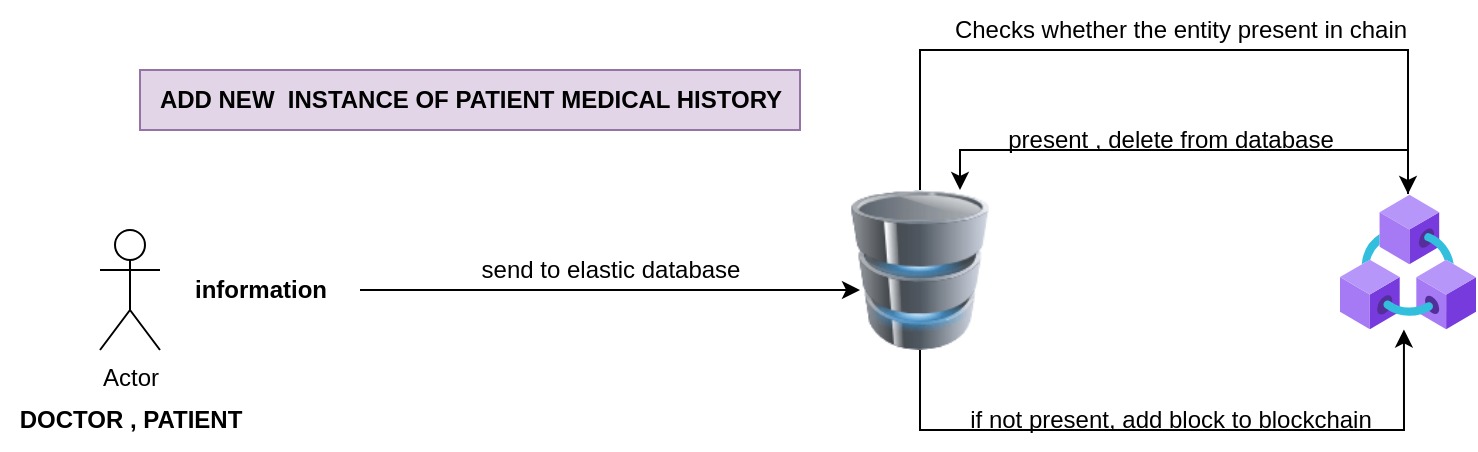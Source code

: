 <mxfile version="20.7.4" type="device"><diagram id="gq_Q-1rEXeFki1lUs2z3" name="Page-1"><mxGraphModel dx="1049" dy="559" grid="1" gridSize="10" guides="1" tooltips="1" connect="1" arrows="1" fold="1" page="1" pageScale="1" pageWidth="850" pageHeight="1100" math="0" shadow="0"><root><mxCell id="0"/><mxCell id="1" parent="0"/><mxCell id="YkFCmz9zZe_1OMS8-NwQ-3" value="" style="edgeStyle=orthogonalEdgeStyle;rounded=0;orthogonalLoop=1;jettySize=auto;html=1;" parent="1" source="YkFCmz9zZe_1OMS8-NwQ-1" edge="1"><mxGeometry relative="1" as="geometry"><mxPoint x="460" y="220" as="targetPoint"/></mxGeometry></mxCell><mxCell id="YkFCmz9zZe_1OMS8-NwQ-1" value="&lt;b&gt;information&lt;/b&gt;" style="text;html=1;align=center;verticalAlign=middle;resizable=0;points=[];autosize=1;strokeColor=none;fillColor=none;" parent="1" vertex="1"><mxGeometry x="110" y="205" width="100" height="30" as="geometry"/></mxCell><mxCell id="YkFCmz9zZe_1OMS8-NwQ-4" value="Actor" style="shape=umlActor;verticalLabelPosition=bottom;verticalAlign=top;html=1;outlineConnect=0;" parent="1" vertex="1"><mxGeometry x="80" y="190" width="30" height="60" as="geometry"/></mxCell><mxCell id="YkFCmz9zZe_1OMS8-NwQ-8" style="edgeStyle=orthogonalEdgeStyle;rounded=0;orthogonalLoop=1;jettySize=auto;html=1;" parent="1" source="YkFCmz9zZe_1OMS8-NwQ-5" target="YkFCmz9zZe_1OMS8-NwQ-7" edge="1"><mxGeometry relative="1" as="geometry"><Array as="points"><mxPoint x="490" y="100"/><mxPoint x="734" y="100"/></Array></mxGeometry></mxCell><mxCell id="YkFCmz9zZe_1OMS8-NwQ-12" style="edgeStyle=orthogonalEdgeStyle;rounded=0;orthogonalLoop=1;jettySize=auto;html=1;entryX=0.47;entryY=0.996;entryDx=0;entryDy=0;entryPerimeter=0;" parent="1" source="YkFCmz9zZe_1OMS8-NwQ-5" target="YkFCmz9zZe_1OMS8-NwQ-7" edge="1"><mxGeometry relative="1" as="geometry"><Array as="points"><mxPoint x="490" y="290"/><mxPoint x="732" y="290"/></Array></mxGeometry></mxCell><mxCell id="YkFCmz9zZe_1OMS8-NwQ-5" value="" style="image;html=1;image=img/lib/clip_art/computers/Database_128x128.png" parent="1" vertex="1"><mxGeometry x="450" y="170" width="80" height="80" as="geometry"/></mxCell><mxCell id="YkFCmz9zZe_1OMS8-NwQ-6" value="send to elastic database" style="text;html=1;align=center;verticalAlign=middle;resizable=0;points=[];autosize=1;strokeColor=none;fillColor=none;" parent="1" vertex="1"><mxGeometry x="250" y="195" width="170" height="30" as="geometry"/></mxCell><mxCell id="YkFCmz9zZe_1OMS8-NwQ-10" style="edgeStyle=orthogonalEdgeStyle;rounded=0;orthogonalLoop=1;jettySize=auto;html=1;entryX=0.75;entryY=0;entryDx=0;entryDy=0;" parent="1" source="YkFCmz9zZe_1OMS8-NwQ-7" target="YkFCmz9zZe_1OMS8-NwQ-5" edge="1"><mxGeometry relative="1" as="geometry"><Array as="points"><mxPoint x="734" y="150"/><mxPoint x="510" y="150"/></Array></mxGeometry></mxCell><mxCell id="YkFCmz9zZe_1OMS8-NwQ-7" value="" style="aspect=fixed;html=1;points=[];align=center;image;fontSize=12;image=img/lib/azure2/blockchain/Azure_Blockchain_Service.svg;" parent="1" vertex="1"><mxGeometry x="700" y="172" width="68" height="68" as="geometry"/></mxCell><mxCell id="YkFCmz9zZe_1OMS8-NwQ-9" value="Checks whether the entity present in chain" style="text;html=1;align=center;verticalAlign=middle;resizable=0;points=[];autosize=1;strokeColor=none;fillColor=none;" parent="1" vertex="1"><mxGeometry x="480" y="75" width="280" height="30" as="geometry"/></mxCell><mxCell id="YkFCmz9zZe_1OMS8-NwQ-11" value="present , delete from database" style="text;html=1;align=center;verticalAlign=middle;resizable=0;points=[];autosize=1;strokeColor=none;fillColor=none;" parent="1" vertex="1"><mxGeometry x="510" y="130" width="210" height="30" as="geometry"/></mxCell><mxCell id="YkFCmz9zZe_1OMS8-NwQ-13" value="if not present, add block to blockchain" style="text;html=1;align=center;verticalAlign=middle;resizable=0;points=[];autosize=1;strokeColor=none;fillColor=none;" parent="1" vertex="1"><mxGeometry x="490" y="270" width="250" height="30" as="geometry"/></mxCell><mxCell id="YkFCmz9zZe_1OMS8-NwQ-14" value="&lt;b&gt;ADD NEW&amp;nbsp; INSTANCE OF PATIENT MEDICAL HISTORY&lt;/b&gt;" style="text;html=1;align=center;verticalAlign=middle;resizable=0;points=[];autosize=1;strokeColor=#9673a6;fillColor=#e1d5e7;" parent="1" vertex="1"><mxGeometry x="100" y="110" width="330" height="30" as="geometry"/></mxCell><mxCell id="YkFCmz9zZe_1OMS8-NwQ-18" value="&lt;b&gt;DOCTOR , PATIENT&lt;/b&gt;" style="text;html=1;align=center;verticalAlign=middle;resizable=0;points=[];autosize=1;strokeColor=none;fillColor=none;" parent="1" vertex="1"><mxGeometry x="30" y="270" width="130" height="30" as="geometry"/></mxCell></root></mxGraphModel></diagram></mxfile>